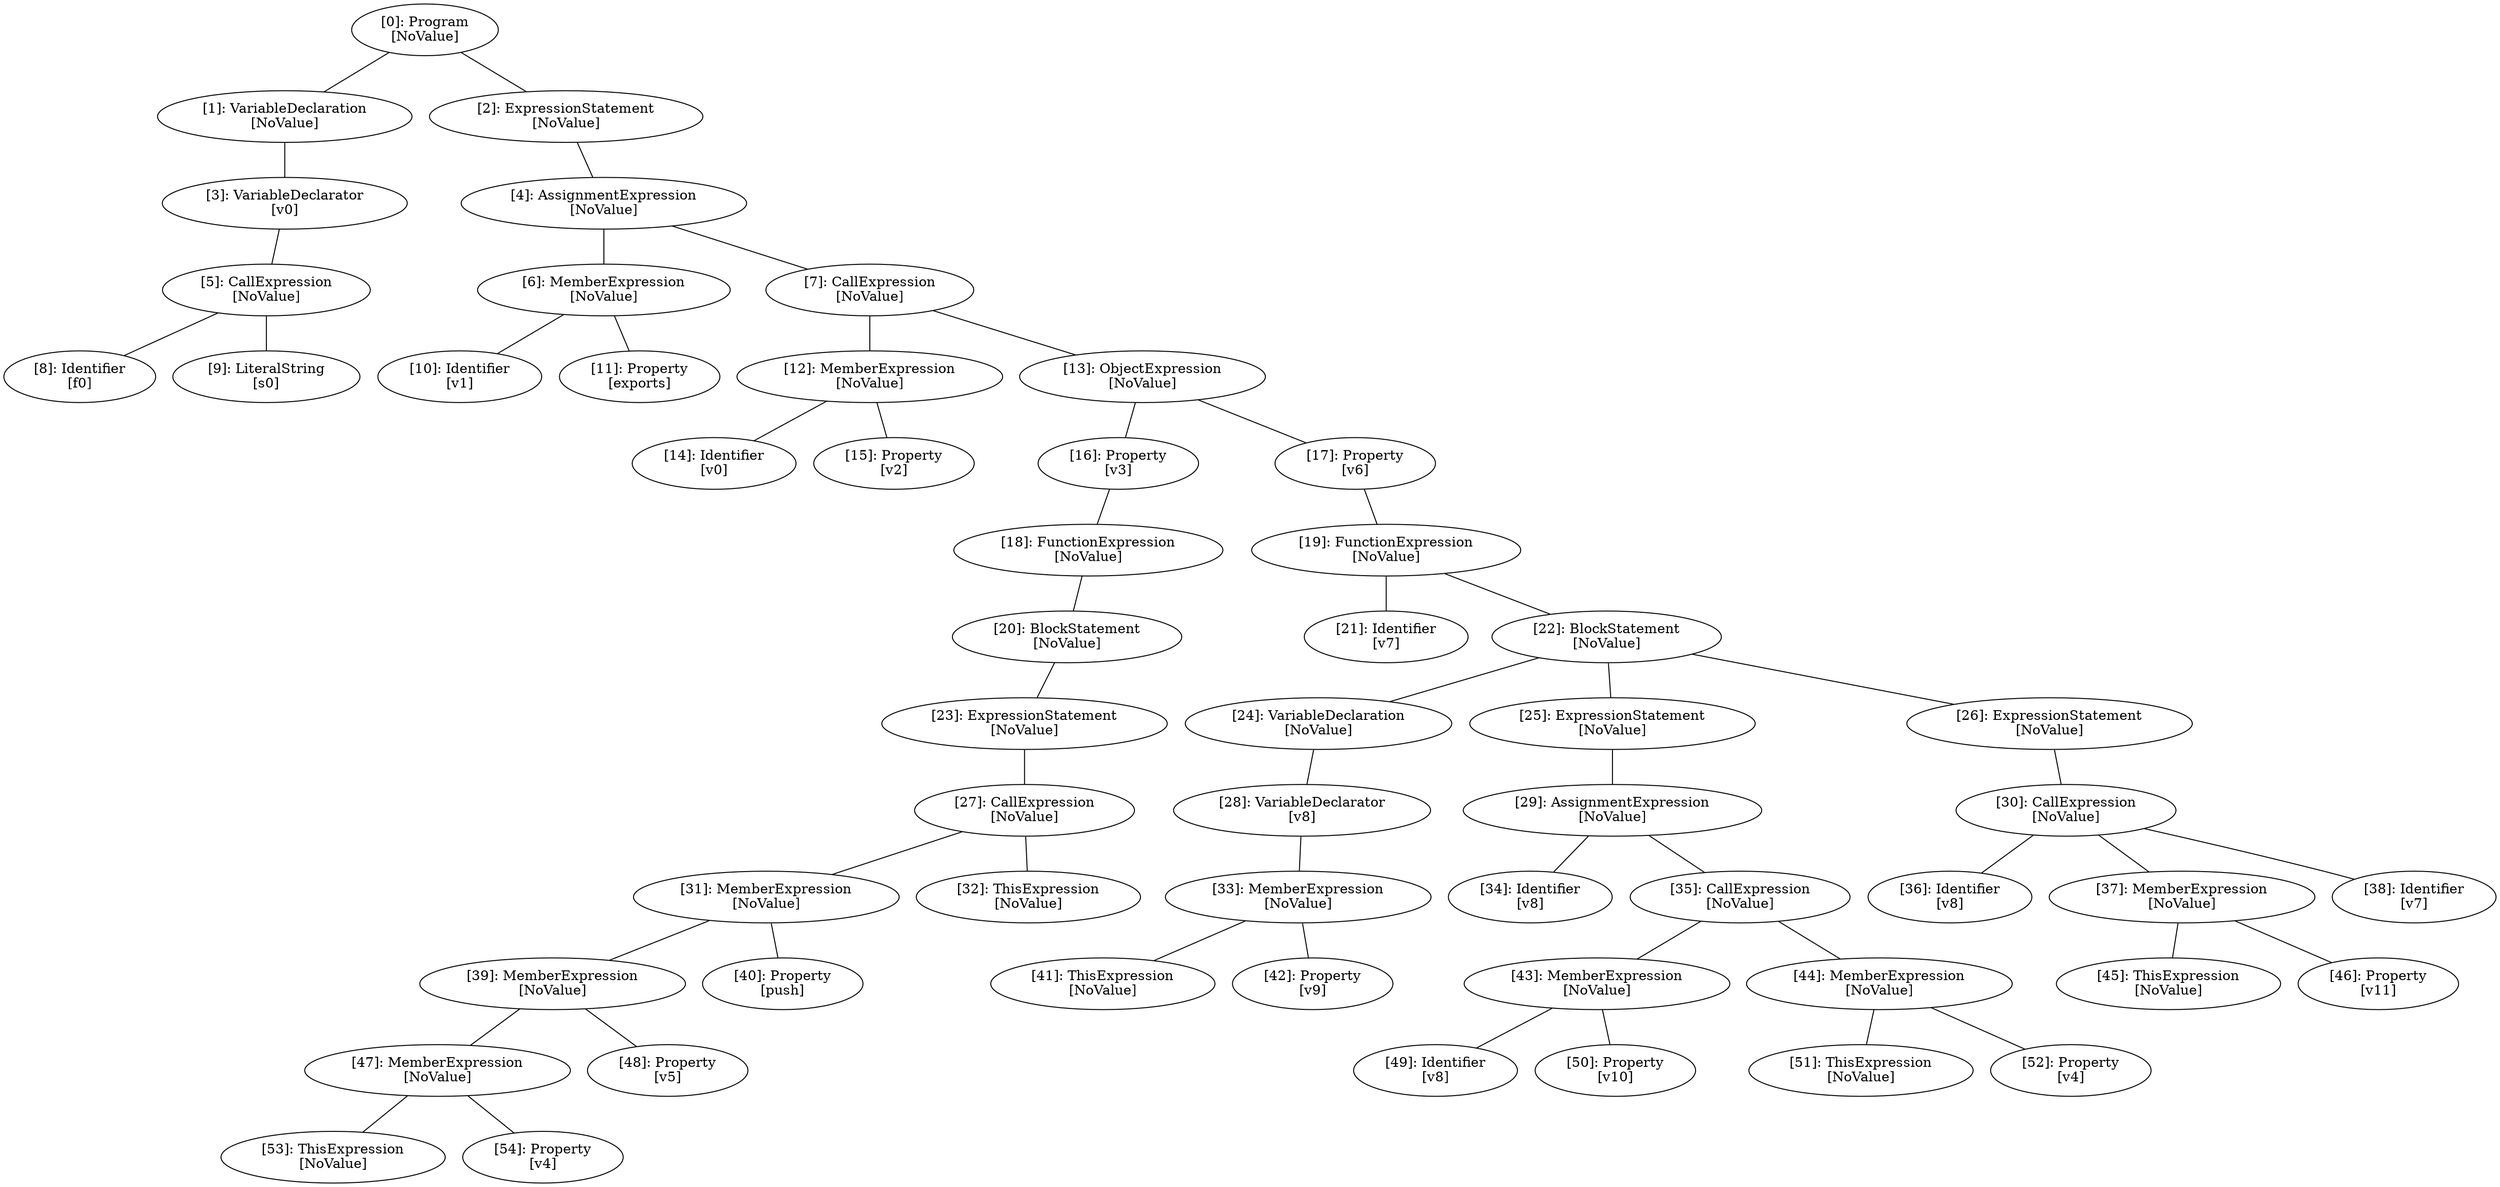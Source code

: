 // Result
graph {
	0 [label="[0]: Program
[NoValue]"]
	1 [label="[1]: VariableDeclaration
[NoValue]"]
	2 [label="[2]: ExpressionStatement
[NoValue]"]
	3 [label="[3]: VariableDeclarator
[v0]"]
	4 [label="[4]: AssignmentExpression
[NoValue]"]
	5 [label="[5]: CallExpression
[NoValue]"]
	6 [label="[6]: MemberExpression
[NoValue]"]
	7 [label="[7]: CallExpression
[NoValue]"]
	8 [label="[8]: Identifier
[f0]"]
	9 [label="[9]: LiteralString
[s0]"]
	10 [label="[10]: Identifier
[v1]"]
	11 [label="[11]: Property
[exports]"]
	12 [label="[12]: MemberExpression
[NoValue]"]
	13 [label="[13]: ObjectExpression
[NoValue]"]
	14 [label="[14]: Identifier
[v0]"]
	15 [label="[15]: Property
[v2]"]
	16 [label="[16]: Property
[v3]"]
	17 [label="[17]: Property
[v6]"]
	18 [label="[18]: FunctionExpression
[NoValue]"]
	19 [label="[19]: FunctionExpression
[NoValue]"]
	20 [label="[20]: BlockStatement
[NoValue]"]
	21 [label="[21]: Identifier
[v7]"]
	22 [label="[22]: BlockStatement
[NoValue]"]
	23 [label="[23]: ExpressionStatement
[NoValue]"]
	24 [label="[24]: VariableDeclaration
[NoValue]"]
	25 [label="[25]: ExpressionStatement
[NoValue]"]
	26 [label="[26]: ExpressionStatement
[NoValue]"]
	27 [label="[27]: CallExpression
[NoValue]"]
	28 [label="[28]: VariableDeclarator
[v8]"]
	29 [label="[29]: AssignmentExpression
[NoValue]"]
	30 [label="[30]: CallExpression
[NoValue]"]
	31 [label="[31]: MemberExpression
[NoValue]"]
	32 [label="[32]: ThisExpression
[NoValue]"]
	33 [label="[33]: MemberExpression
[NoValue]"]
	34 [label="[34]: Identifier
[v8]"]
	35 [label="[35]: CallExpression
[NoValue]"]
	36 [label="[36]: Identifier
[v8]"]
	37 [label="[37]: MemberExpression
[NoValue]"]
	38 [label="[38]: Identifier
[v7]"]
	39 [label="[39]: MemberExpression
[NoValue]"]
	40 [label="[40]: Property
[push]"]
	41 [label="[41]: ThisExpression
[NoValue]"]
	42 [label="[42]: Property
[v9]"]
	43 [label="[43]: MemberExpression
[NoValue]"]
	44 [label="[44]: MemberExpression
[NoValue]"]
	45 [label="[45]: ThisExpression
[NoValue]"]
	46 [label="[46]: Property
[v11]"]
	47 [label="[47]: MemberExpression
[NoValue]"]
	48 [label="[48]: Property
[v5]"]
	49 [label="[49]: Identifier
[v8]"]
	50 [label="[50]: Property
[v10]"]
	51 [label="[51]: ThisExpression
[NoValue]"]
	52 [label="[52]: Property
[v4]"]
	53 [label="[53]: ThisExpression
[NoValue]"]
	54 [label="[54]: Property
[v4]"]
	0 -- 1
	0 -- 2
	1 -- 3
	2 -- 4
	3 -- 5
	4 -- 6
	4 -- 7
	5 -- 8
	5 -- 9
	6 -- 10
	6 -- 11
	7 -- 12
	7 -- 13
	12 -- 14
	12 -- 15
	13 -- 16
	13 -- 17
	16 -- 18
	17 -- 19
	18 -- 20
	19 -- 21
	19 -- 22
	20 -- 23
	22 -- 24
	22 -- 25
	22 -- 26
	23 -- 27
	24 -- 28
	25 -- 29
	26 -- 30
	27 -- 31
	27 -- 32
	28 -- 33
	29 -- 34
	29 -- 35
	30 -- 36
	30 -- 37
	30 -- 38
	31 -- 39
	31 -- 40
	33 -- 41
	33 -- 42
	35 -- 43
	35 -- 44
	37 -- 45
	37 -- 46
	39 -- 47
	39 -- 48
	43 -- 49
	43 -- 50
	44 -- 51
	44 -- 52
	47 -- 53
	47 -- 54
}
